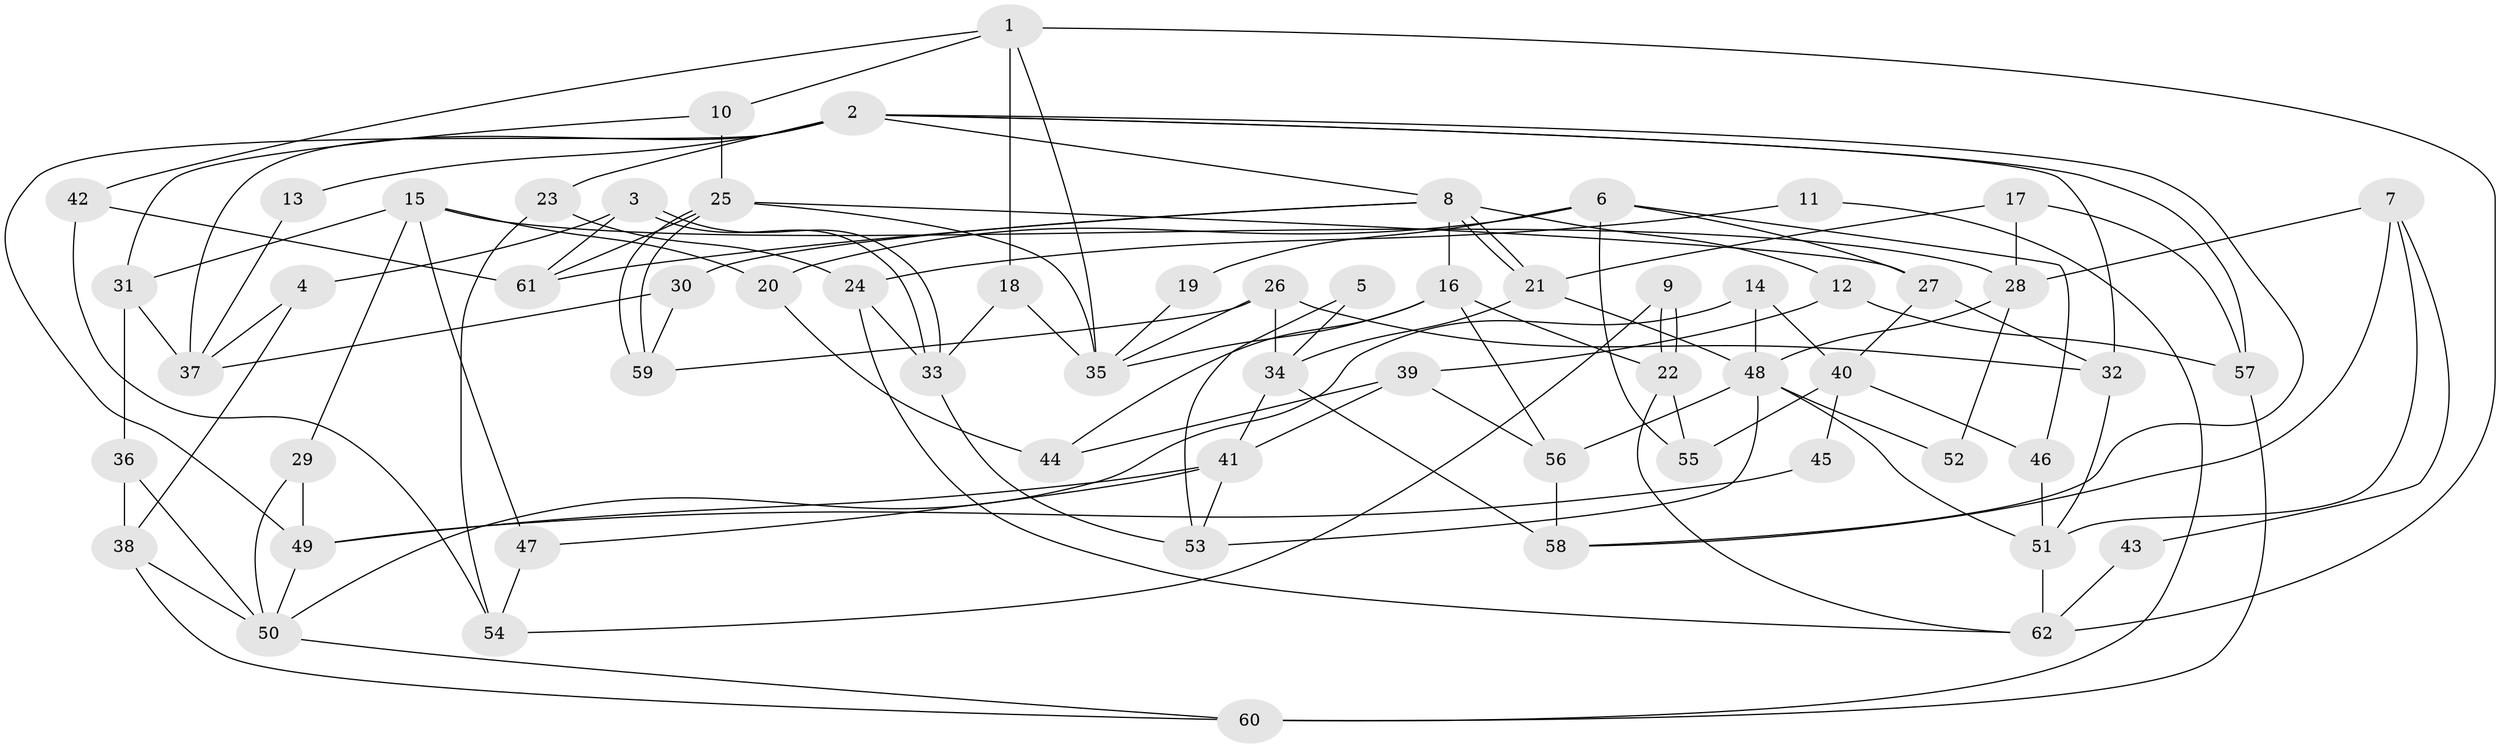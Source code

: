 // coarse degree distribution, {4: 0.3953488372093023, 2: 0.11627906976744186, 3: 0.23255813953488372, 5: 0.11627906976744186, 6: 0.06976744186046512, 7: 0.023255813953488372, 9: 0.046511627906976744}
// Generated by graph-tools (version 1.1) at 2025/52/03/04/25 21:52:21]
// undirected, 62 vertices, 124 edges
graph export_dot {
graph [start="1"]
  node [color=gray90,style=filled];
  1;
  2;
  3;
  4;
  5;
  6;
  7;
  8;
  9;
  10;
  11;
  12;
  13;
  14;
  15;
  16;
  17;
  18;
  19;
  20;
  21;
  22;
  23;
  24;
  25;
  26;
  27;
  28;
  29;
  30;
  31;
  32;
  33;
  34;
  35;
  36;
  37;
  38;
  39;
  40;
  41;
  42;
  43;
  44;
  45;
  46;
  47;
  48;
  49;
  50;
  51;
  52;
  53;
  54;
  55;
  56;
  57;
  58;
  59;
  60;
  61;
  62;
  1 -- 62;
  1 -- 10;
  1 -- 18;
  1 -- 35;
  1 -- 42;
  2 -- 32;
  2 -- 8;
  2 -- 13;
  2 -- 23;
  2 -- 37;
  2 -- 49;
  2 -- 57;
  2 -- 58;
  3 -- 33;
  3 -- 33;
  3 -- 61;
  3 -- 4;
  4 -- 38;
  4 -- 37;
  5 -- 53;
  5 -- 34;
  6 -- 46;
  6 -- 20;
  6 -- 19;
  6 -- 27;
  6 -- 55;
  7 -- 58;
  7 -- 51;
  7 -- 28;
  7 -- 43;
  8 -- 21;
  8 -- 21;
  8 -- 61;
  8 -- 12;
  8 -- 16;
  8 -- 30;
  9 -- 22;
  9 -- 22;
  9 -- 54;
  10 -- 31;
  10 -- 25;
  11 -- 24;
  11 -- 60;
  12 -- 57;
  12 -- 39;
  13 -- 37;
  14 -- 40;
  14 -- 48;
  14 -- 50;
  15 -- 28;
  15 -- 29;
  15 -- 20;
  15 -- 31;
  15 -- 47;
  16 -- 56;
  16 -- 22;
  16 -- 35;
  16 -- 44;
  17 -- 28;
  17 -- 21;
  17 -- 57;
  18 -- 35;
  18 -- 33;
  19 -- 35;
  20 -- 44;
  21 -- 34;
  21 -- 48;
  22 -- 55;
  22 -- 62;
  23 -- 24;
  23 -- 54;
  24 -- 33;
  24 -- 62;
  25 -- 59;
  25 -- 59;
  25 -- 35;
  25 -- 27;
  25 -- 61;
  26 -- 35;
  26 -- 59;
  26 -- 32;
  26 -- 34;
  27 -- 32;
  27 -- 40;
  28 -- 48;
  28 -- 52;
  29 -- 49;
  29 -- 50;
  30 -- 37;
  30 -- 59;
  31 -- 37;
  31 -- 36;
  32 -- 51;
  33 -- 53;
  34 -- 41;
  34 -- 58;
  36 -- 50;
  36 -- 38;
  38 -- 60;
  38 -- 50;
  39 -- 41;
  39 -- 44;
  39 -- 56;
  40 -- 55;
  40 -- 45;
  40 -- 46;
  41 -- 49;
  41 -- 53;
  41 -- 47;
  42 -- 54;
  42 -- 61;
  43 -- 62;
  45 -- 49;
  46 -- 51;
  47 -- 54;
  48 -- 56;
  48 -- 51;
  48 -- 52;
  48 -- 53;
  49 -- 50;
  50 -- 60;
  51 -- 62;
  56 -- 58;
  57 -- 60;
}
